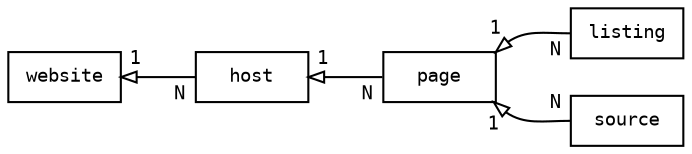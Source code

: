 digraph G {
	rankdir=RL
	margin=0
	#splines=ortho
	esep=10
	
	graph [fontname="Consolas"]
	node [fontsize=9 fontname="Consolas" shape=box height=0.1 margin="0.1,0.1"]
	edge [fontsize=9 fontname="Consolas"]
	
    host -> website [arrowhead="onormal" arrowsize="0.75" headlabel="1" taillabel="N" labeldistance="1.1" labelangle="-50"]
    page -> host [arrowhead="onormal" arrowsize="0.75" headlabel="1" taillabel="N" labeldistance="1.1" labelangle="-50"]
    listing:w -> page:ne [arrowhead="onormal" arrowsize="0.75" headlabel="1" taillabel="N" labeldistance="1.1" labelangle="-50"]
    source:w -> page:se [arrowhead="onormal" arrowsize="0.75" headlabel="1" taillabel="N" labeldistance="1.1" labelangle="50"]
}
